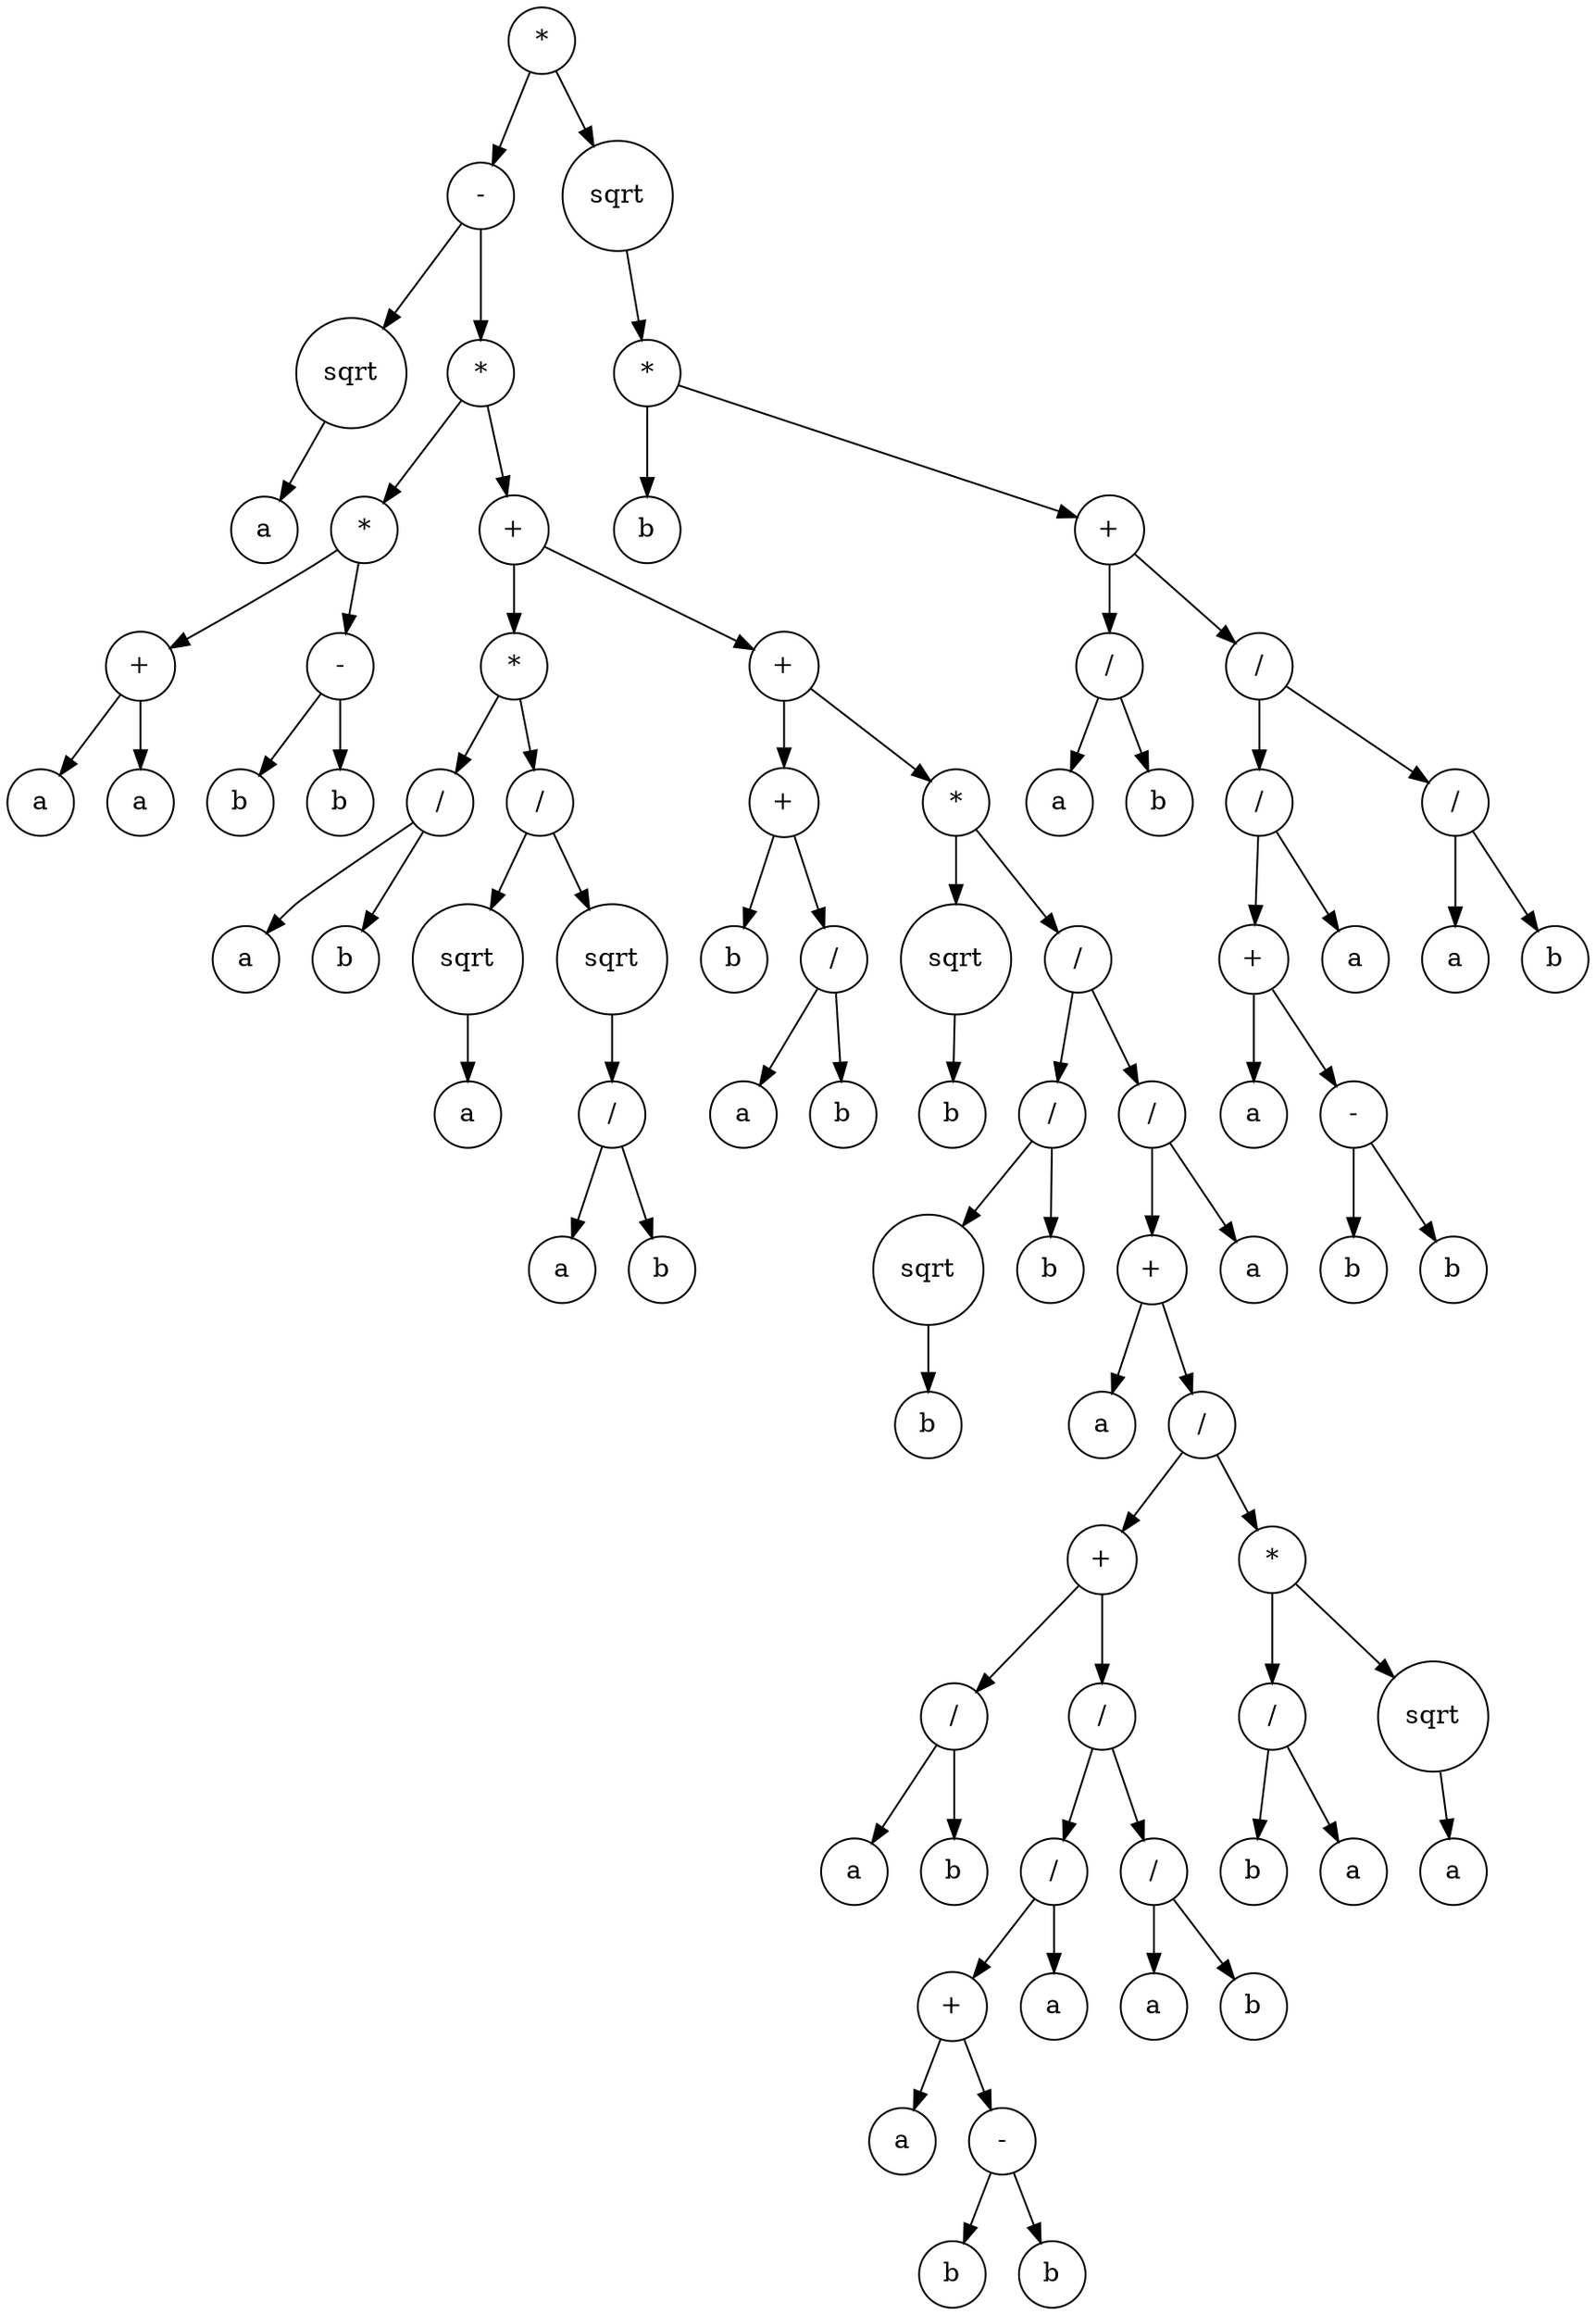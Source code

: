 digraph g {
graph [ordering=out];
node [shape=circle];
n[label = "*"];
n0[label = "-"];
n00[label = "sqrt"];
n000[label = "a"];
n00 -> n000;
n0 -> n00;
n01[label = "*"];
n010[label = "*"];
n0100[label = "+"];
n01000[label = "a"];
n0100 -> n01000;
n01001[label = "a"];
n0100 -> n01001;
n010 -> n0100;
n0101[label = "-"];
n01010[label = "b"];
n0101 -> n01010;
n01011[label = "b"];
n0101 -> n01011;
n010 -> n0101;
n01 -> n010;
n011[label = "+"];
n0110[label = "*"];
n01100[label = "/"];
n011000[label = "a"];
n01100 -> n011000;
n011001[label = "b"];
n01100 -> n011001;
n0110 -> n01100;
n01101[label = "/"];
n011010[label = "sqrt"];
n0110100[label = "a"];
n011010 -> n0110100;
n01101 -> n011010;
n011011[label = "sqrt"];
n0110110[label = "/"];
n01101100[label = "a"];
n0110110 -> n01101100;
n01101101[label = "b"];
n0110110 -> n01101101;
n011011 -> n0110110;
n01101 -> n011011;
n0110 -> n01101;
n011 -> n0110;
n0111[label = "+"];
n01110[label = "+"];
n011100[label = "b"];
n01110 -> n011100;
n011101[label = "/"];
n0111010[label = "a"];
n011101 -> n0111010;
n0111011[label = "b"];
n011101 -> n0111011;
n01110 -> n011101;
n0111 -> n01110;
n01111[label = "*"];
n011110[label = "sqrt"];
n0111100[label = "b"];
n011110 -> n0111100;
n01111 -> n011110;
n011111[label = "/"];
n0111110[label = "/"];
n01111100[label = "sqrt"];
n011111000[label = "b"];
n01111100 -> n011111000;
n0111110 -> n01111100;
n01111101[label = "b"];
n0111110 -> n01111101;
n011111 -> n0111110;
n0111111[label = "/"];
n01111110[label = "+"];
n011111100[label = "a"];
n01111110 -> n011111100;
n011111101[label = "/"];
n0111111010[label = "+"];
n01111110100[label = "/"];
n011111101000[label = "a"];
n01111110100 -> n011111101000;
n011111101001[label = "b"];
n01111110100 -> n011111101001;
n0111111010 -> n01111110100;
n01111110101[label = "/"];
n011111101010[label = "/"];
n0111111010100[label = "+"];
n01111110101000[label = "a"];
n0111111010100 -> n01111110101000;
n01111110101001[label = "-"];
n011111101010010[label = "b"];
n01111110101001 -> n011111101010010;
n011111101010011[label = "b"];
n01111110101001 -> n011111101010011;
n0111111010100 -> n01111110101001;
n011111101010 -> n0111111010100;
n0111111010101[label = "a"];
n011111101010 -> n0111111010101;
n01111110101 -> n011111101010;
n011111101011[label = "/"];
n0111111010110[label = "a"];
n011111101011 -> n0111111010110;
n0111111010111[label = "b"];
n011111101011 -> n0111111010111;
n01111110101 -> n011111101011;
n0111111010 -> n01111110101;
n011111101 -> n0111111010;
n0111111011[label = "*"];
n01111110110[label = "/"];
n011111101100[label = "b"];
n01111110110 -> n011111101100;
n011111101101[label = "a"];
n01111110110 -> n011111101101;
n0111111011 -> n01111110110;
n01111110111[label = "sqrt"];
n011111101110[label = "a"];
n01111110111 -> n011111101110;
n0111111011 -> n01111110111;
n011111101 -> n0111111011;
n01111110 -> n011111101;
n0111111 -> n01111110;
n01111111[label = "a"];
n0111111 -> n01111111;
n011111 -> n0111111;
n01111 -> n011111;
n0111 -> n01111;
n011 -> n0111;
n01 -> n011;
n0 -> n01;
n -> n0;
n1[label = "sqrt"];
n10[label = "*"];
n100[label = "b"];
n10 -> n100;
n101[label = "+"];
n1010[label = "/"];
n10100[label = "a"];
n1010 -> n10100;
n10101[label = "b"];
n1010 -> n10101;
n101 -> n1010;
n1011[label = "/"];
n10110[label = "/"];
n101100[label = "+"];
n1011000[label = "a"];
n101100 -> n1011000;
n1011001[label = "-"];
n10110010[label = "b"];
n1011001 -> n10110010;
n10110011[label = "b"];
n1011001 -> n10110011;
n101100 -> n1011001;
n10110 -> n101100;
n101101[label = "a"];
n10110 -> n101101;
n1011 -> n10110;
n10111[label = "/"];
n101110[label = "a"];
n10111 -> n101110;
n101111[label = "b"];
n10111 -> n101111;
n1011 -> n10111;
n101 -> n1011;
n10 -> n101;
n1 -> n10;
n -> n1;
}

